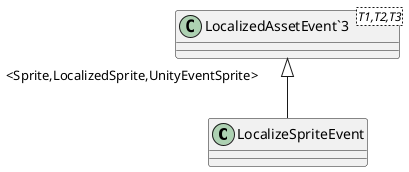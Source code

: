 @startuml
class LocalizeSpriteEvent {
}
class "LocalizedAssetEvent`3"<T1,T2,T3> {
}
"LocalizedAssetEvent`3" "<Sprite,LocalizedSprite,UnityEventSprite>" <|-- LocalizeSpriteEvent
@enduml
